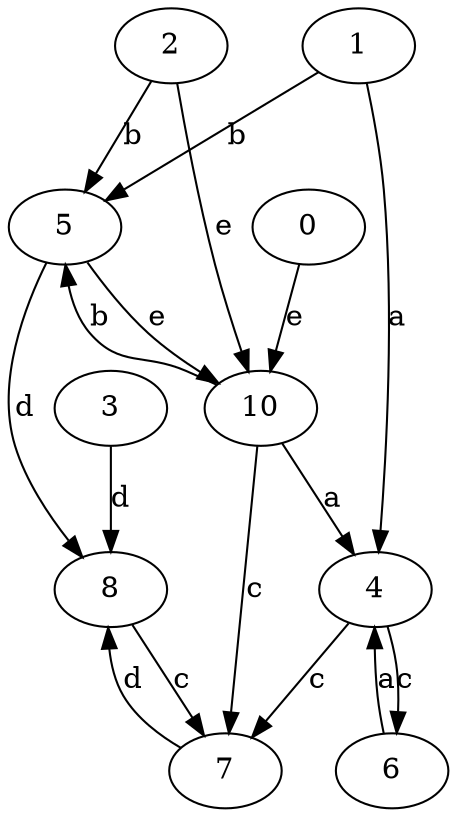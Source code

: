 strict digraph  {
3;
4;
0;
5;
6;
7;
8;
1;
2;
10;
3 -> 8  [label=d];
4 -> 6  [label=c];
4 -> 7  [label=c];
0 -> 10  [label=e];
5 -> 8  [label=d];
5 -> 10  [label=e];
6 -> 4  [label=a];
7 -> 8  [label=d];
8 -> 7  [label=c];
1 -> 4  [label=a];
1 -> 5  [label=b];
2 -> 5  [label=b];
2 -> 10  [label=e];
10 -> 4  [label=a];
10 -> 5  [label=b];
10 -> 7  [label=c];
}
